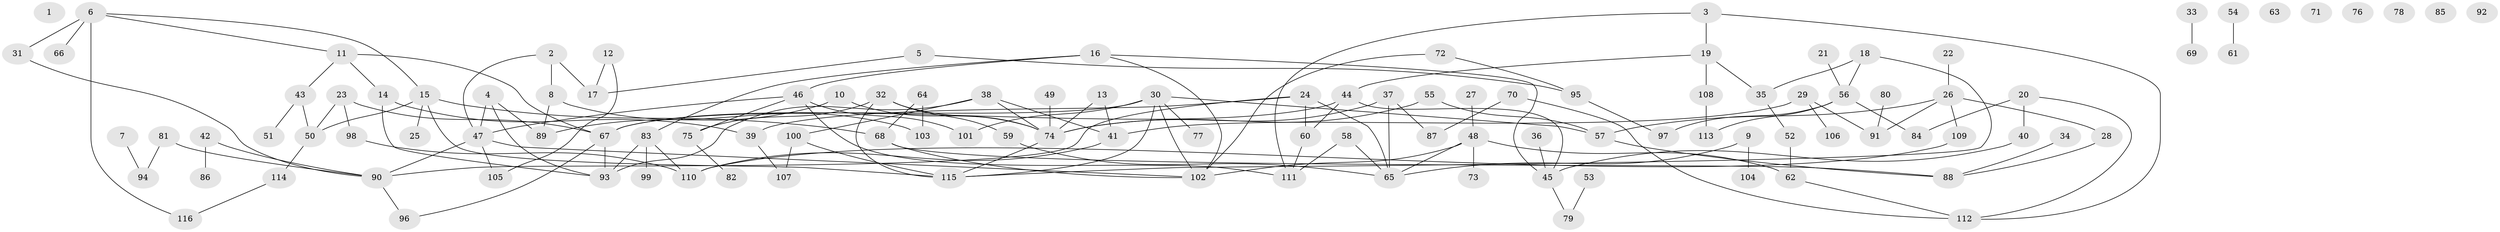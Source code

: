 // Generated by graph-tools (version 1.1) at 2025/49/03/09/25 03:49:05]
// undirected, 116 vertices, 153 edges
graph export_dot {
graph [start="1"]
  node [color=gray90,style=filled];
  1;
  2;
  3;
  4;
  5;
  6;
  7;
  8;
  9;
  10;
  11;
  12;
  13;
  14;
  15;
  16;
  17;
  18;
  19;
  20;
  21;
  22;
  23;
  24;
  25;
  26;
  27;
  28;
  29;
  30;
  31;
  32;
  33;
  34;
  35;
  36;
  37;
  38;
  39;
  40;
  41;
  42;
  43;
  44;
  45;
  46;
  47;
  48;
  49;
  50;
  51;
  52;
  53;
  54;
  55;
  56;
  57;
  58;
  59;
  60;
  61;
  62;
  63;
  64;
  65;
  66;
  67;
  68;
  69;
  70;
  71;
  72;
  73;
  74;
  75;
  76;
  77;
  78;
  79;
  80;
  81;
  82;
  83;
  84;
  85;
  86;
  87;
  88;
  89;
  90;
  91;
  92;
  93;
  94;
  95;
  96;
  97;
  98;
  99;
  100;
  101;
  102;
  103;
  104;
  105;
  106;
  107;
  108;
  109;
  110;
  111;
  112;
  113;
  114;
  115;
  116;
  2 -- 8;
  2 -- 17;
  2 -- 47;
  3 -- 19;
  3 -- 111;
  3 -- 112;
  4 -- 47;
  4 -- 89;
  4 -- 93;
  5 -- 17;
  5 -- 95;
  6 -- 11;
  6 -- 15;
  6 -- 31;
  6 -- 66;
  6 -- 116;
  7 -- 94;
  8 -- 89;
  8 -- 103;
  9 -- 65;
  9 -- 104;
  10 -- 74;
  10 -- 89;
  11 -- 14;
  11 -- 43;
  11 -- 67;
  12 -- 17;
  12 -- 105;
  13 -- 41;
  13 -- 74;
  14 -- 39;
  14 -- 93;
  15 -- 25;
  15 -- 50;
  15 -- 68;
  15 -- 115;
  16 -- 45;
  16 -- 46;
  16 -- 83;
  16 -- 102;
  18 -- 35;
  18 -- 56;
  18 -- 115;
  19 -- 35;
  19 -- 44;
  19 -- 108;
  20 -- 40;
  20 -- 84;
  20 -- 112;
  21 -- 56;
  22 -- 26;
  23 -- 50;
  23 -- 67;
  23 -- 98;
  24 -- 39;
  24 -- 60;
  24 -- 65;
  24 -- 90;
  26 -- 28;
  26 -- 57;
  26 -- 91;
  26 -- 109;
  27 -- 48;
  28 -- 88;
  29 -- 41;
  29 -- 91;
  29 -- 106;
  30 -- 57;
  30 -- 67;
  30 -- 77;
  30 -- 101;
  30 -- 102;
  30 -- 115;
  31 -- 90;
  32 -- 59;
  32 -- 74;
  32 -- 75;
  32 -- 115;
  33 -- 69;
  34 -- 88;
  35 -- 52;
  36 -- 45;
  37 -- 65;
  37 -- 74;
  37 -- 87;
  38 -- 41;
  38 -- 74;
  38 -- 93;
  38 -- 100;
  39 -- 107;
  40 -- 45;
  41 -- 110;
  42 -- 86;
  42 -- 90;
  43 -- 50;
  43 -- 51;
  44 -- 45;
  44 -- 60;
  44 -- 67;
  45 -- 79;
  46 -- 47;
  46 -- 75;
  46 -- 101;
  46 -- 111;
  47 -- 90;
  47 -- 102;
  47 -- 105;
  48 -- 62;
  48 -- 65;
  48 -- 73;
  48 -- 102;
  49 -- 74;
  50 -- 114;
  52 -- 62;
  53 -- 79;
  54 -- 61;
  55 -- 57;
  55 -- 74;
  56 -- 84;
  56 -- 97;
  56 -- 113;
  57 -- 88;
  58 -- 65;
  58 -- 111;
  59 -- 65;
  60 -- 111;
  62 -- 112;
  64 -- 68;
  64 -- 103;
  67 -- 93;
  67 -- 96;
  68 -- 88;
  68 -- 102;
  70 -- 87;
  70 -- 112;
  72 -- 95;
  72 -- 102;
  74 -- 115;
  75 -- 82;
  80 -- 91;
  81 -- 90;
  81 -- 94;
  83 -- 93;
  83 -- 99;
  83 -- 110;
  90 -- 96;
  95 -- 97;
  98 -- 110;
  100 -- 107;
  100 -- 115;
  108 -- 113;
  109 -- 110;
  114 -- 116;
}
